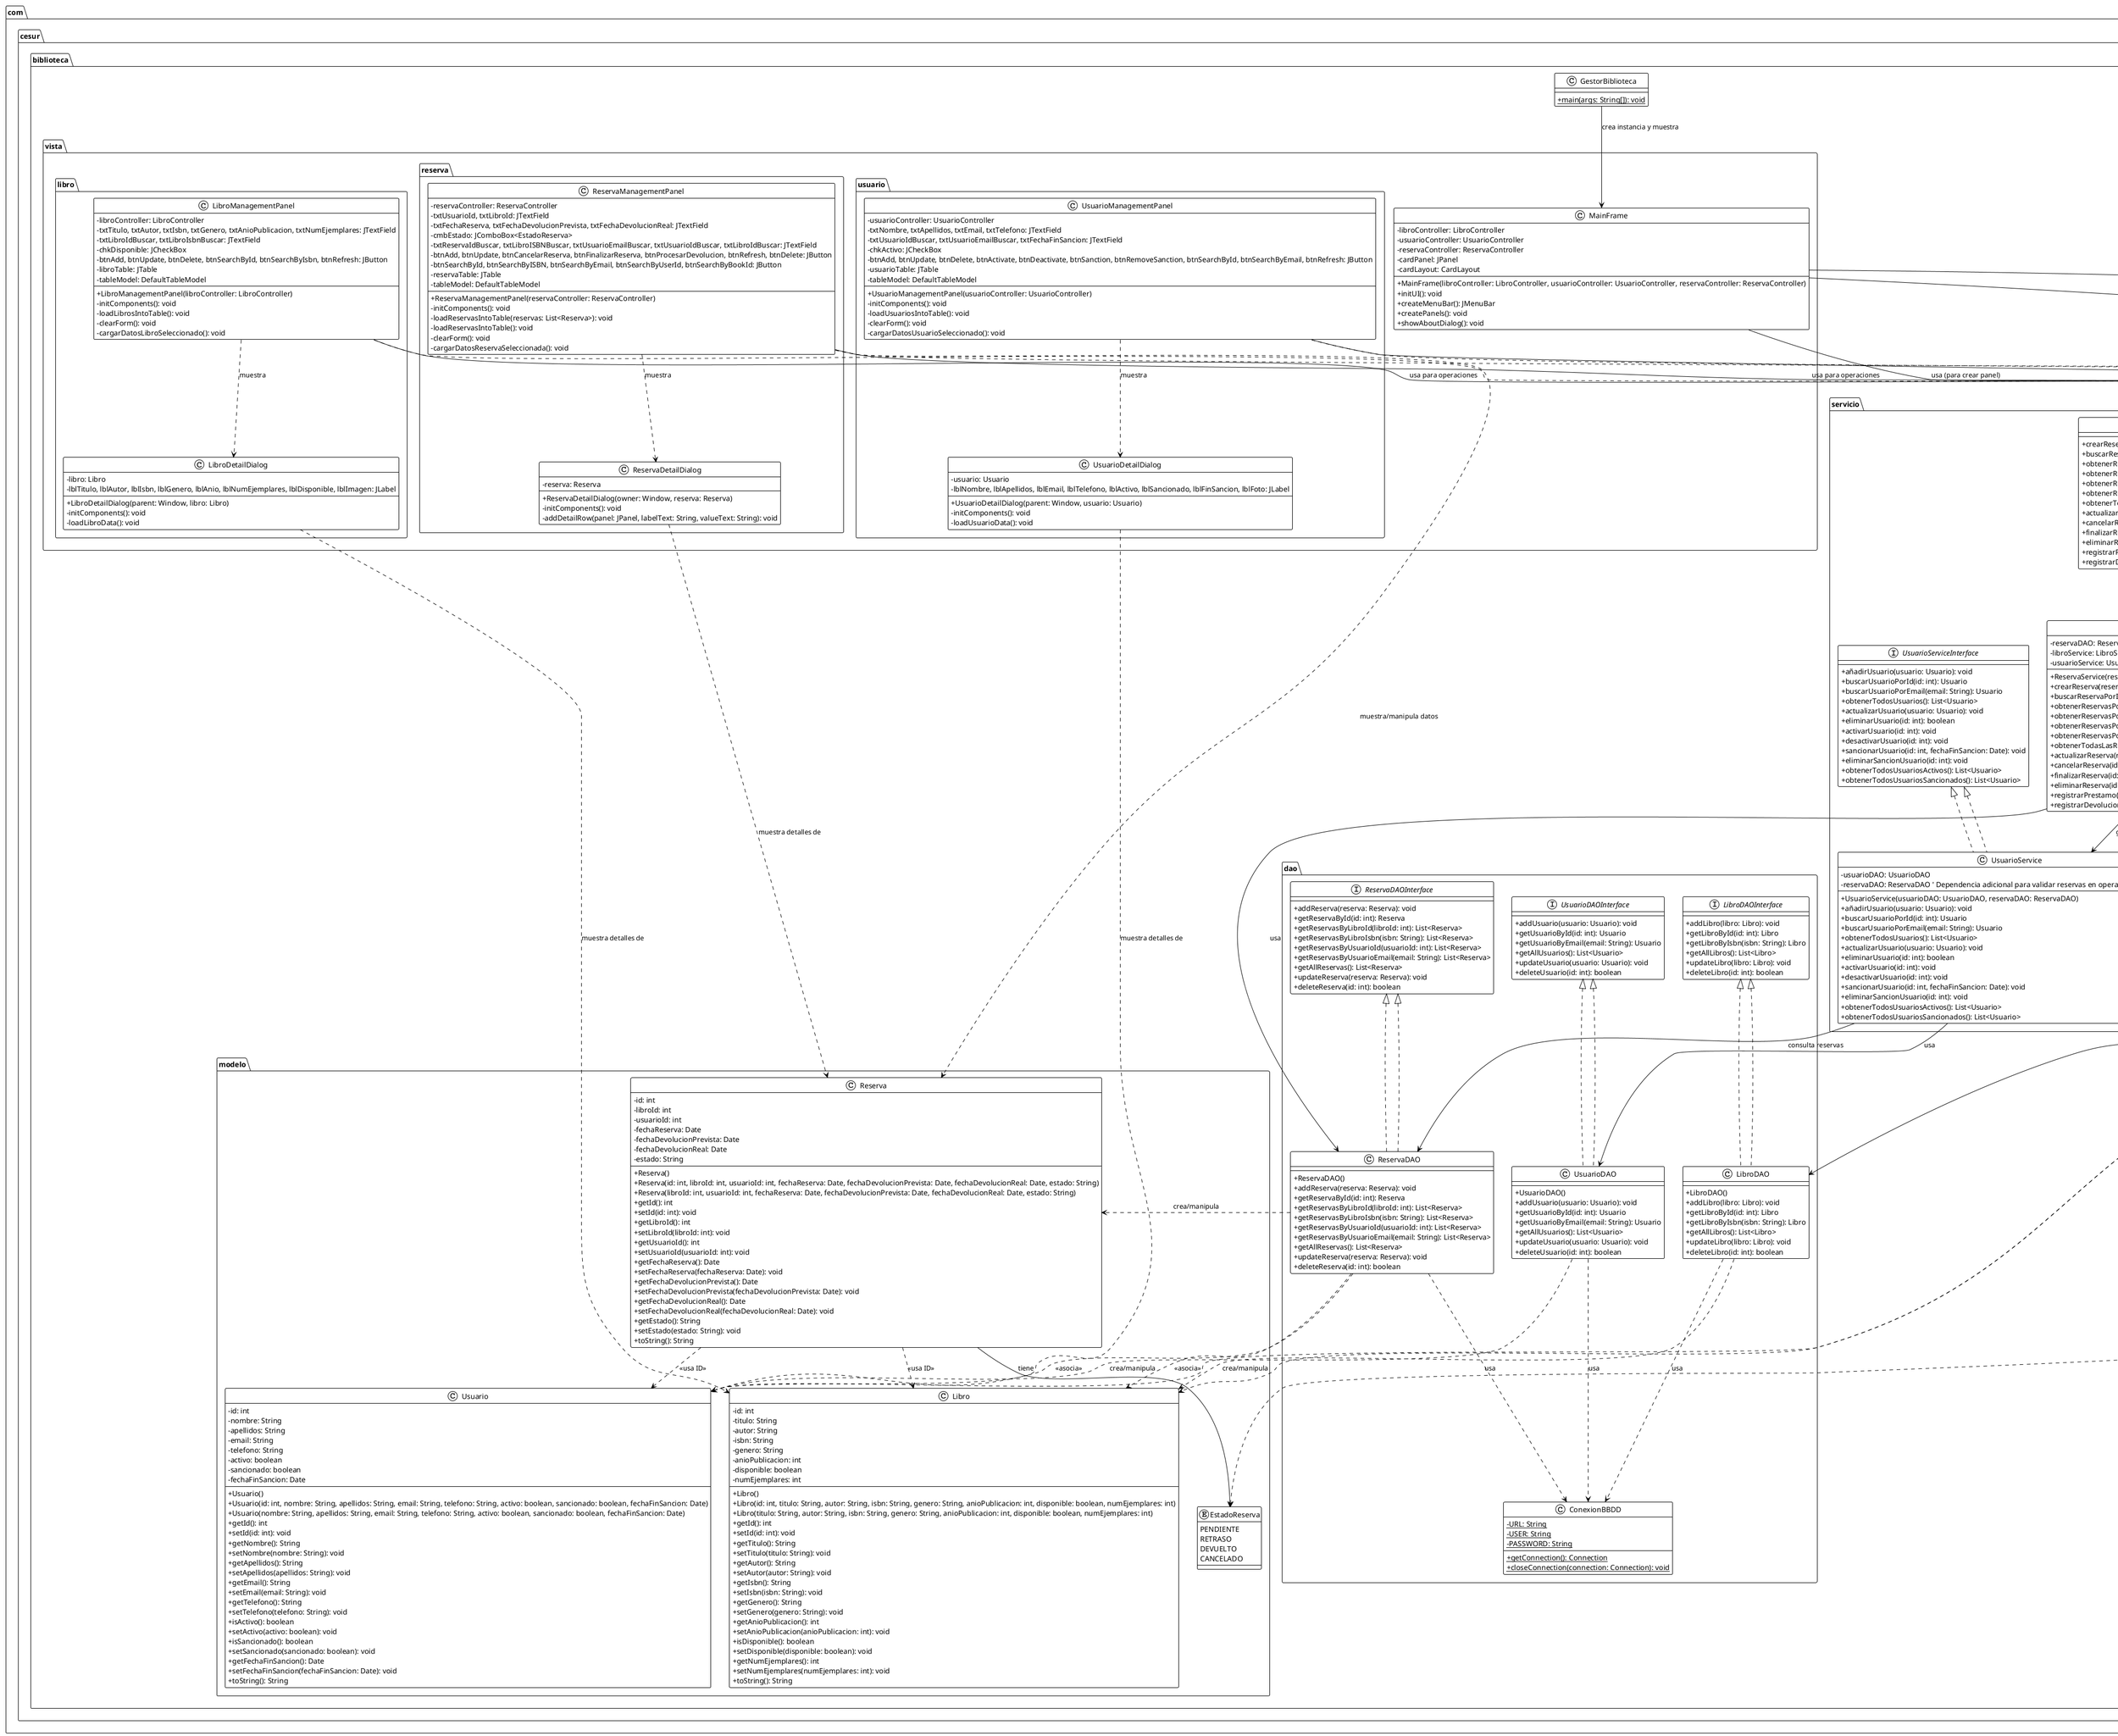 @startuml
!theme plain
skinparam classAttributeIconSize 0

' ====================================================================================================
' Paquete de Controladores (Controller Layer)
' ====================================================================================================
package "com.cesur.biblioteca.controlador" {
    class UsuarioController {
        - usuarioService: UsuarioService
        + UsuarioController(usuarioService: UsuarioService)
        + añadirUsuario(nombre: String, apellidos: String, email: String, telefono: String): Usuario
        + actualizarUsuario(usuario: Usuario): void
        + buscarUsuarioPorId(id: int): Usuario
        + buscarUsuarioPorEmail(email: String): Usuario
        + obtenerTodosUsuarios(): List<Usuario>
        + activarUsuario(id: int): void
        + desactivarUsuario(id: int): void
        + sancionarUsuario(id: int, fechaFinSancion: Date): void
        + eliminarSancionUsuario(id: int): void
        + eliminarUsuario(id: int): boolean
        + obtenerTodosUsuariosActivos(): List<Usuario>
        + obtenerTodosUsuariosSancionados(): List<Usuario>
    }

    class ReservaController {
        - reservaService: ReservaService
        + ReservaController(reservaService: ReservaService)
        + crearReserva(libroId: int, usuarioId: int, fechaReserva: Date): Reserva
        + buscarReservaPorId(id: int): Reserva
        + obtenerReservasPorLibroID(libroId: int): List<Reserva>
        + obtenerReservasPorLibroIsbn(libroIsbn: String): List<Reserva>
        + obtenerReservasPorUsuarioID(usuarioId: int): List<Reserva>
        + obtenerReservasPorUsuarioEmail(usuarioEmail: String): List<Reserva>
        + obtenerTodasLasReservas(): List<Reserva>
        + actualizarReserva(reserva: Reserva, CambioEstado: String): void
        + cancelarReserva(id: int): void
        + finalizarReserva(id: int): void
        + eliminarReserva(id: int): boolean
        + registrarPrestamo(libroId: int, usuarioId: int, fechaDevolucionPrevista: Date): void
        + registrarDevolucion(reservaId: int, fechaDevolucionReal: Date): void
    }

    class LibroController {
        - libroService: LibroService
        + LibroController(libroService: LibroService)
        + añadirLibro(titulo: String, autor: String, isbn: String, genero: String, anioPublicacion: int, numEjemplares: int): Libro
        + actualizarLibro(libro: Libro): void
        + buscarLibroPorId(id: int): Libro
        + buscarLibroPorIsbn(isbn: String): Libro
        + obtenerTodosLosLibros(): List<Libro>
        + obtenerLibrosDisponibles(): List<Libro>
        + eliminarLibro(id: int): boolean
        + marcarLibroDisponible(id: int): void
        + marcarLibroNoDisponible(id: int): void
    }
}


' ====================================================================================================
' Paquete de Servicio (Service Layer)
' ====================================================================================================
package "com.cesur.biblioteca.servicio" {
    interface UsuarioServiceInterface {
        + añadirUsuario(usuario: Usuario): void
        + buscarUsuarioPorId(id: int): Usuario
        + buscarUsuarioPorEmail(email: String): Usuario
        + obtenerTodosUsuarios(): List<Usuario>
        + actualizarUsuario(usuario: Usuario): void
        + eliminarUsuario(id: int): boolean
        + activarUsuario(id: int): void
        + desactivarUsuario(id: int): void
        + sancionarUsuario(id: int, fechaFinSancion: Date): void
        + eliminarSancionUsuario(id: int): void
        + obtenerTodosUsuariosActivos(): List<Usuario>
        + obtenerTodosUsuariosSancionados(): List<Usuario>
    }

    class UsuarioService implements UsuarioServiceInterface {
        - usuarioDAO: UsuarioDAO
        - reservaDAO: ReservaDAO ' Dependencia adicional para validar reservas en operaciones de usuario
        + UsuarioService(usuarioDAO: UsuarioDAO, reservaDAO: ReservaDAO)
        + añadirUsuario(usuario: Usuario): void
        + buscarUsuarioPorId(id: int): Usuario
        + buscarUsuarioPorEmail(email: String): Usuario
        + obtenerTodosUsuarios(): List<Usuario>
        + actualizarUsuario(usuario: Usuario): void
        + eliminarUsuario(id: int): boolean
        + activarUsuario(id: int): void
        + desactivarUsuario(id: int): void
        + sancionarUsuario(id: int, fechaFinSancion: Date): void
        + eliminarSancionUsuario(id: int): void
        + obtenerTodosUsuariosActivos(): List<Usuario>
        + obtenerTodosUsuariosSancionados(): List<Usuario>
    }

    interface ReservaServiceInterface {
        + crearReserva(reserva: Reserva): void
        + buscarReservaPorId(id: int): Reserva
        + obtenerReservasPorLibroID(libroId: int): List<Reserva>
        + obtenerReservasPorLibroIsbn(libroIsbn: String): List<Reserva>
        + obtenerReservasPorUsuarioID(usuarioId: int): List<Reserva>
        + obtenerReservasPorUsuarioEmail(usuarioEmail: String): List<Reserva>
        + obtenerTodasLasReservas(): List<Reserva>
        + actualizarReserva(reserva: Reserva, CambioEstado: String): void
        + cancelarReserva(id: int): void
        + finalizarReserva(id: int): void
        + eliminarReserva(id: int): boolean
        + registrarPrestamo(libroId: int, usuarioId: int, fechaDevolucionPrevista: Date): void
        + registrarDevolucion(reservaId: int, fechaDevolucionReal: Date): void
    }

    class ReservaService implements ReservaServiceInterface {
        - reservaDAO: ReservaDAO
        - libroService: LibroService
        - usuarioService: UsuarioService
        + ReservaService(reservaDAO: ReservaDAO, libroService: LibroService, usuarioService: UsuarioService)
        + crearReserva(reserva: Reserva): void
        + buscarReservaPorId(id: int): Reserva
        + obtenerReservasPorLibroID(libroId: int): List<Reserva>
        + obtenerReservasPorLibroIsbn(libroIsbn: String): List<Reserva>
        + obtenerReservasPorUsuarioID(usuarioId: int): List<Reserva>
        + obtenerReservasPorUsuarioEmail(usuarioEmail: String): List<Reserva>
        + obtenerTodasLasReservas(): List<Reserva>
        + actualizarReserva(reserva: Reserva, CambioEstado: String): void
        + cancelarReserva(id: int): void
        + finalizarReserva(id: int): void
        + eliminarReserva(id: int): boolean
        + registrarPrestamo(libroId: int, usuarioId: int, fechaDevolucionPrevista: Date): void
        + registrarDevolucion(reservaId: int, fechaDevolucionReal: Date): void
    }

    interface LibroServiceInterface {
        + añadirLibro(libro: Libro): void
        + buscarLibroPorId(id: int): Libro
        + buscarLibroPorIsbn(isbn: String): Libro
        + obtenerTodosLosLibros(): List<Libro>
        + obtenerLibrosDisponibles(): List<Libro>
        + actualizarLibro(libro: Libro): void
        + eliminarLibro(id: int): boolean
        + marcarLibroDisponible(libroId: int): void
        + marcarLibroNoDisponible(libroId: int): void
    }

    class LibroService implements LibroServiceInterface {
        - libroDAO: LibroDAO
        + LibroService(libroDAO: LibroDAO)
        + añadirLibro(libro: Libro): void
        + buscarLibroPorId(id: int): Libro
        + buscarLibroPorIsbn(isbn: String): Libro
        + obtenerTodosLosLibros(): List<Libro>
        + obtenerLibrosDisponibles(): List<Libro>
        + actualizarLibro(libro: Libro): void
        + eliminarLibro(id: int): boolean
        + marcarLibroDisponible(libroId: int): void
        + marcarLibroNoDisponible(libroId: int): void
    }
}


' ====================================================================================================
' Paquete de Acceso a Datos (DAO Layer)
' ====================================================================================================
package "com.cesur.biblioteca.dao" {
    interface UsuarioDAOInterface {
        + addUsuario(usuario: Usuario): void
        + getUsuarioById(id: int): Usuario
        + getUsuarioByEmail(email: String): Usuario
        + getAllUsuarios(): List<Usuario>
        + updateUsuario(usuario: Usuario): void
        + deleteUsuario(id: int): boolean
    }

    class UsuarioDAO implements UsuarioDAOInterface {
        + UsuarioDAO()
        + addUsuario(usuario: Usuario): void
        + getUsuarioById(id: int): Usuario
        + getUsuarioByEmail(email: String): Usuario
        + getAllUsuarios(): List<Usuario>
        + updateUsuario(usuario: Usuario): void
        + deleteUsuario(id: int): boolean
    }

    interface ReservaDAOInterface {
        + addReserva(reserva: Reserva): void
        + getReservaById(id: int): Reserva
        + getReservasByLibroId(libroId: int): List<Reserva>
        + getReservasByLibroIsbn(isbn: String): List<Reserva>
        + getReservasByUsuarioId(usuarioId: int): List<Reserva>
        + getReservasByUsuarioEmail(email: String): List<Reserva>
        + getAllReservas(): List<Reserva>
        + updateReserva(reserva: Reserva): void
        + deleteReserva(id: int): boolean
    }

    class ReservaDAO implements ReservaDAOInterface {
        + ReservaDAO()
        + addReserva(reserva: Reserva): void
        + getReservaById(id: int): Reserva
        + getReservasByLibroId(libroId: int): List<Reserva>
        + getReservasByLibroIsbn(isbn: String): List<Reserva>
        + getReservasByUsuarioId(usuarioId: int): List<Reserva>
        + getReservasByUsuarioEmail(email: String): List<Reserva>
        + getAllReservas(): List<Reserva>
        + updateReserva(reserva: Reserva): void
        + deleteReserva(id: int): boolean
    }

    interface LibroDAOInterface {
        + addLibro(libro: Libro): void
        + getLibroById(id: int): Libro
        + getLibroByIsbn(isbn: String): Libro
        + getAllLibros(): List<Libro>
        + updateLibro(libro: Libro): void
        + deleteLibro(id: int): boolean
    }

    class LibroDAO implements LibroDAOInterface {
        + LibroDAO()
        + addLibro(libro: Libro): void
        + getLibroById(id: int): Libro
        + getLibroByIsbn(isbn: String): Libro
        + getAllLibros(): List<Libro>
        + updateLibro(libro: Libro): void
        + deleteLibro(id: int): boolean
    }

    class ConexionBBDD {
        - {static} URL: String
        - {static} USER: String
        - {static} PASSWORD: String
        + {static} getConnection(): Connection
        + {static} closeConnection(connection: Connection): void
    }
}


' ====================================================================================================
' Paquete de Modelo (Model Layer)
' ====================================================================================================
package "com.cesur.biblioteca.modelo" {
    class Usuario {
        - id: int
        - nombre: String
        - apellidos: String
        - email: String
        - telefono: String
        - activo: boolean
        - sancionado: boolean
        - fechaFinSancion: Date
        + Usuario()
        + Usuario(id: int, nombre: String, apellidos: String, email: String, telefono: String, activo: boolean, sancionado: boolean, fechaFinSancion: Date)
        + Usuario(nombre: String, apellidos: String, email: String, telefono: String, activo: boolean, sancionado: boolean, fechaFinSancion: Date)
        + getId(): int
        + setId(id: int): void
        + getNombre(): String
        + setNombre(nombre: String): void
        + getApellidos(): String
        + setApellidos(apellidos: String): void
        + getEmail(): String
        + setEmail(email: String): void
        + getTelefono(): String
        + setTelefono(telefono: String): void
        + isActivo(): boolean
        + setActivo(activo: boolean): void
        + isSancionado(): boolean
        + setSancionado(sancionado: boolean): void
        + getFechaFinSancion(): Date
        + setFechaFinSancion(fechaFinSancion: Date): void
        + toString(): String
    }

    class Reserva {
        - id: int
        - libroId: int
        - usuarioId: int
        - fechaReserva: Date
        - fechaDevolucionPrevista: Date
        - fechaDevolucionReal: Date
        - estado: String
        + Reserva()
        + Reserva(id: int, libroId: int, usuarioId: int, fechaReserva: Date, fechaDevolucionPrevista: Date, fechaDevolucionReal: Date, estado: String)
        + Reserva(libroId: int, usuarioId: int, fechaReserva: Date, fechaDevolucionPrevista: Date, fechaDevolucionReal: Date, estado: String)
        + getId(): int
        + setId(id: int): void
        + getLibroId(): int
        + setLibroId(libroId: int): void
        + getUsuarioId(): int
        + setUsuarioId(usuarioId: int): void
        + getFechaReserva(): Date
        + setFechaReserva(fechaReserva: Date): void
        + getFechaDevolucionPrevista(): Date
        + setFechaDevolucionPrevista(fechaDevolucionPrevista: Date): void
        + getFechaDevolucionReal(): Date
        + setFechaDevolucionReal(fechaDevolucionReal: Date): void
        + getEstado(): String
        + setEstado(estado: String): void
        + toString(): String
    }

    class Libro {
        - id: int
        - titulo: String
        - autor: String
        - isbn: String
        - genero: String
        - anioPublicacion: int
        - disponible: boolean
        - numEjemplares: int
        + Libro()
        + Libro(id: int, titulo: String, autor: String, isbn: String, genero: String, anioPublicacion: int, disponible: boolean, numEjemplares: int)
        + Libro(titulo: String, autor: String, isbn: String, genero: String, anioPublicacion: int, disponible: boolean, numEjemplares: int)
        + getId(): int
        + setId(id: int): void
        + getTitulo(): String
        + setTitulo(titulo: String): void
        + getAutor(): String
        + setAutor(autor: String): void
        + getIsbn(): String
        + setIsbn(isbn: String): void
        + getGenero(): String
        + setGenero(genero: String): void
        + getAnioPublicacion(): int
        + setAnioPublicacion(anioPublicacion: int): void
        + isDisponible(): boolean
        + setDisponible(disponible: boolean): void
        + getNumEjemplares(): int
        + setNumEjemplares(numEjemplares: int): void
        + toString(): String
    }

    enum EstadoReserva {
        PENDIENTE
        RETRASO
        DEVUELTO
        CANCELADO
    }
}


' ====================================================================================================
' Paquete de Vista (View Layer)
' ====================================================================================================
package "com.cesur.biblioteca.vista" {
    class MainFrame {
        - libroController: LibroController
        - usuarioController: UsuarioController
        - reservaController: ReservaController
        - cardPanel: JPanel
        - cardLayout: CardLayout
        + MainFrame(libroController: LibroController, usuarioController: UsuarioController, reservaController: ReservaController)
        + initUI(): void
        + createMenuBar(): JMenuBar
        + createPanels(): void
        + showAboutDialog(): void
    }

    package "com.cesur.biblioteca.vista.usuario" {
        class UsuarioManagementPanel {
            - usuarioController: UsuarioController
            - txtNombre, txtApellidos, txtEmail, txtTelefono: JTextField
            - txtUsuarioIdBuscar, txtUsuarioEmailBuscar, txtFechaFinSancion: JTextField
            - chkActivo: JCheckBox
            - btnAdd, btnUpdate, btnDelete, btnActivate, btnDeactivate, btnSanction, btnRemoveSanction, btnSearchById, btnSearchByEmail, btnRefresh: JButton
            - usuarioTable: JTable
            - tableModel: DefaultTableModel
            + UsuarioManagementPanel(usuarioController: UsuarioController)
            - initComponents(): void
            - loadUsuariosIntoTable(): void
            - clearForm(): void
            - cargarDatosUsuarioSeleccionado(): void
        }

        class UsuarioDetailDialog {
            - usuario: Usuario
            - lblNombre, lblApellidos, lblEmail, lblTelefono, lblActivo, lblSancionado, lblFinSancion, lblFoto: JLabel
            + UsuarioDetailDialog(parent: Window, usuario: Usuario)
            - initComponents(): void
            - loadUsuarioData(): void
        }
    }

    package "com.cesur.biblioteca.vista.libro" {
        class LibroManagementPanel {
            - libroController: LibroController
            - txtTitulo, txtAutor, txtIsbn, txtGenero, txtAnioPublicacion, txtNumEjemplares: JTextField
            - txtLibroIdBuscar, txtLibroIsbnBuscar: JTextField
            - chkDisponible: JCheckBox
            - btnAdd, btnUpdate, btnDelete, btnSearchById, btnSearchByIsbn, btnRefresh: JButton
            - libroTable: JTable
            - tableModel: DefaultTableModel
            + LibroManagementPanel(libroController: LibroController)
            - initComponents(): void
            - loadLibrosIntoTable(): void
            - clearForm(): void
            - cargarDatosLibroSeleccionado(): void
        }

        class LibroDetailDialog {
            - libro: Libro
            - lblTitulo, lblAutor, lblIsbn, lblGenero, lblAnio, lblNumEjemplares, lblDisponible, lblImagen: JLabel
            + LibroDetailDialog(parent: Window, libro: Libro)
            - initComponents(): void
            - loadLibroData(): void
        }
    }

    package "com.cesur.biblioteca.vista.reserva" {
        class ReservaManagementPanel {
            - reservaController: ReservaController
            - txtUsuarioId, txtLibroId: JTextField
            - txtFechaReserva, txtFechaDevolucionPrevista, txtFechaDevolucionReal: JTextField
            - cmbEstado: JComboBox<EstadoReserva>
            - txtReservaIdBuscar, txtLibroISBNBuscar, txtUsuarioEmailBuscar, txtUsuarioIdBuscar, txtLibroIdBuscar: JTextField
            - btnAdd, btnUpdate, btnCancelarReserva, btnFinalizarReserva, btnProcesarDevolucion, btnRefresh, btnDelete: JButton
            - btnSearchById, btnSearchByISBN, btnSearchByEmail, btnSearchByUserId, btnSearchByBookId: JButton
            - reservaTable: JTable
            - tableModel: DefaultTableModel
            + ReservaManagementPanel(reservaController: ReservaController)
            - initComponents(): void
            - loadReservasIntoTable(reservas: List<Reserva>): void
            - loadReservasIntoTable(): void
            - clearForm(): void
            - cargarDatosReservaSeleccionada(): void
        }

        class ReservaDetailDialog {
            - reserva: Reserva
            + ReservaDetailDialog(owner: Window, reserva: Reserva)
            - initComponents(): void
            - addDetailRow(panel: JPanel, labelText: String, valueText: String): void
        }
    }
}


' ====================================================================================================
' Clases de arranque de la aplicación (Main)
' ====================================================================================================
package "com.cesur.biblioteca" {
    class GestorBiblioteca {
        + {static} main(args: String[]): void
    }
}


' ====================================================================================================
' Relaciones y Dependencias (actualizadas y más precisas)
' ====================================================================================================

' Capa de Servicio: Implementa sus interfaces
UsuarioService .up.|> UsuarioServiceInterface
ReservaService .up.|> ReservaServiceInterface
LibroService .up.|> LibroServiceInterface

' Capa de Controladores: Depende de las Clases de Servicio
UsuarioController --> UsuarioService : usa
ReservaController --> ReservaService : usa
LibroController --> LibroService : usa

' Capa de Servicio: Depende de las Clases DAO e Inter-Servicio
UsuarioService --> UsuarioDAO : usa
UsuarioService --> ReservaDAO : consulta reservas
ReservaService --> ReservaDAO : usa
ReservaService --> LibroService : actualiza estado de libro
ReservaService --> UsuarioService : gestiona sanción
LibroService --> LibroDAO : usa

' Capa DAO: Implementa sus interfaces
UsuarioDAO .up.|> UsuarioDAOInterface
ReservaDAO .up.|> ReservaDAOInterface
LibroDAO .up.|> LibroDAOInterface

' Capa DAO: Depende de ConexionBBDD y las Clases de Modelo
UsuarioDAO ..> ConexionBBDD : usa
UsuarioDAO ..> Usuario : crea/manipula
ReservaDAO ..> ConexionBBDD : usa
ReservaDAO ..> Reserva : crea/manipula
ReservaDAO ..> Libro : <<asocia>>
ReservaDAO ..> Usuario : <<asocia>>
LibroDAO ..> ConexionBBDD : usa
LibroDAO ..> Libro : crea/manipula

' Clases de Modelo:
' Una Reserva "tiene" un Libro (representado por libroId) y un Usuario (representado por usuarioId)
' Esto es una agregación/asociación indirecta a través de IDs en el modelo
Reserva ..> Libro : <<usa ID>>
Reserva ..> Usuario : <<usa ID>>
Reserva --> EstadoReserva : tiene

' ====================================================================================================
' Relaciones de la Capa de Vista (View Layer)
' ====================================================================================================

' MainFrame (Ventana principal)
GestorBiblioteca --> MainFrame : crea instancia y muestra

MainFrame --> UsuarioController : usa (para crear panel)
MainFrame --> LibroController : usa (para crear panel)
MainFrame --> ReservaController : usa (para crear panel)

' Paneles de Gestión (dependen de los Controladores)
UsuarioManagementPanel --> UsuarioController : usa para operaciones
LibroManagementPanel --> LibroController : usa para operaciones
ReservaManagementPanel --> ReservaController : usa para operaciones

' Diálogos de Detalle (dependen de las clases de Modelo y son mostrados por los Paneles de Gestión)
UsuarioManagementPanel ..> UsuarioDetailDialog : muestra
UsuarioDetailDialog ..> Usuario : muestra detalles de
LibroManagementPanel ..> LibroDetailDialog : muestra
LibroDetailDialog ..> Libro : muestra detalles de
ReservaManagementPanel ..> ReservaDetailDialog : muestra
ReservaDetailDialog ..> Reserva : muestra detalles de

' Las clases de la vista interactúan con las clases de modelo para mostrar datos
UsuarioManagementPanel ..> Usuario : muestra/manipula datos
LibroManagementPanel ..> Libro : muestra/manipula datos
ReservaManagementPanel ..> Reserva : muestra/manipula datos
ReservaManagementPanel ..> EstadoReserva : usa
@enduml
